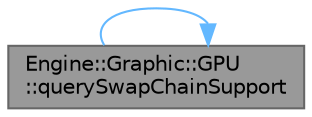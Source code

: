 digraph "Engine::Graphic::GPU::querySwapChainSupport"
{
 // LATEX_PDF_SIZE
  bgcolor="transparent";
  edge [fontname=Helvetica,fontsize=10,labelfontname=Helvetica,labelfontsize=10];
  node [fontname=Helvetica,fontsize=10,shape=box,height=0.2,width=0.4];
  rankdir="LR";
  Node1 [id="Node000001",label="Engine::Graphic::GPU\l::querySwapChainSupport",height=0.2,width=0.4,color="gray40", fillcolor="grey60", style="filled", fontcolor="black",tooltip="Consulta el soporte del swap chain para el dispositivo."];
  Node1 -> Node1 [id="edge1_Node000001_Node000001",color="steelblue1",style="solid",tooltip=" "];
}
